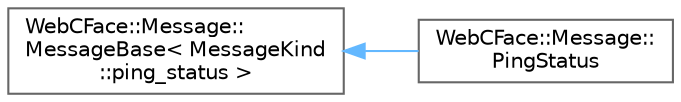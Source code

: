 digraph "Graphical Class Hierarchy"
{
 // LATEX_PDF_SIZE
  bgcolor="transparent";
  edge [fontname=Helvetica,fontsize=10,labelfontname=Helvetica,labelfontsize=10];
  node [fontname=Helvetica,fontsize=10,shape=box,height=0.2,width=0.4];
  rankdir="LR";
  Node0 [id="Node000000",label="WebCFace::Message::\lMessageBase\< MessageKind\l::ping_status \>",height=0.2,width=0.4,color="grey40", fillcolor="white", style="filled",URL="$structWebCFace_1_1Message_1_1MessageBase.html",tooltip=" "];
  Node0 -> Node1 [id="edge38_Node000000_Node000001",dir="back",color="steelblue1",style="solid",tooltip=" "];
  Node1 [id="Node000001",label="WebCFace::Message::\lPingStatus",height=0.2,width=0.4,color="grey40", fillcolor="white", style="filled",URL="$structWebCFace_1_1Message_1_1PingStatus.html",tooltip="各クライアントのping状況 (server->client)"];
}
